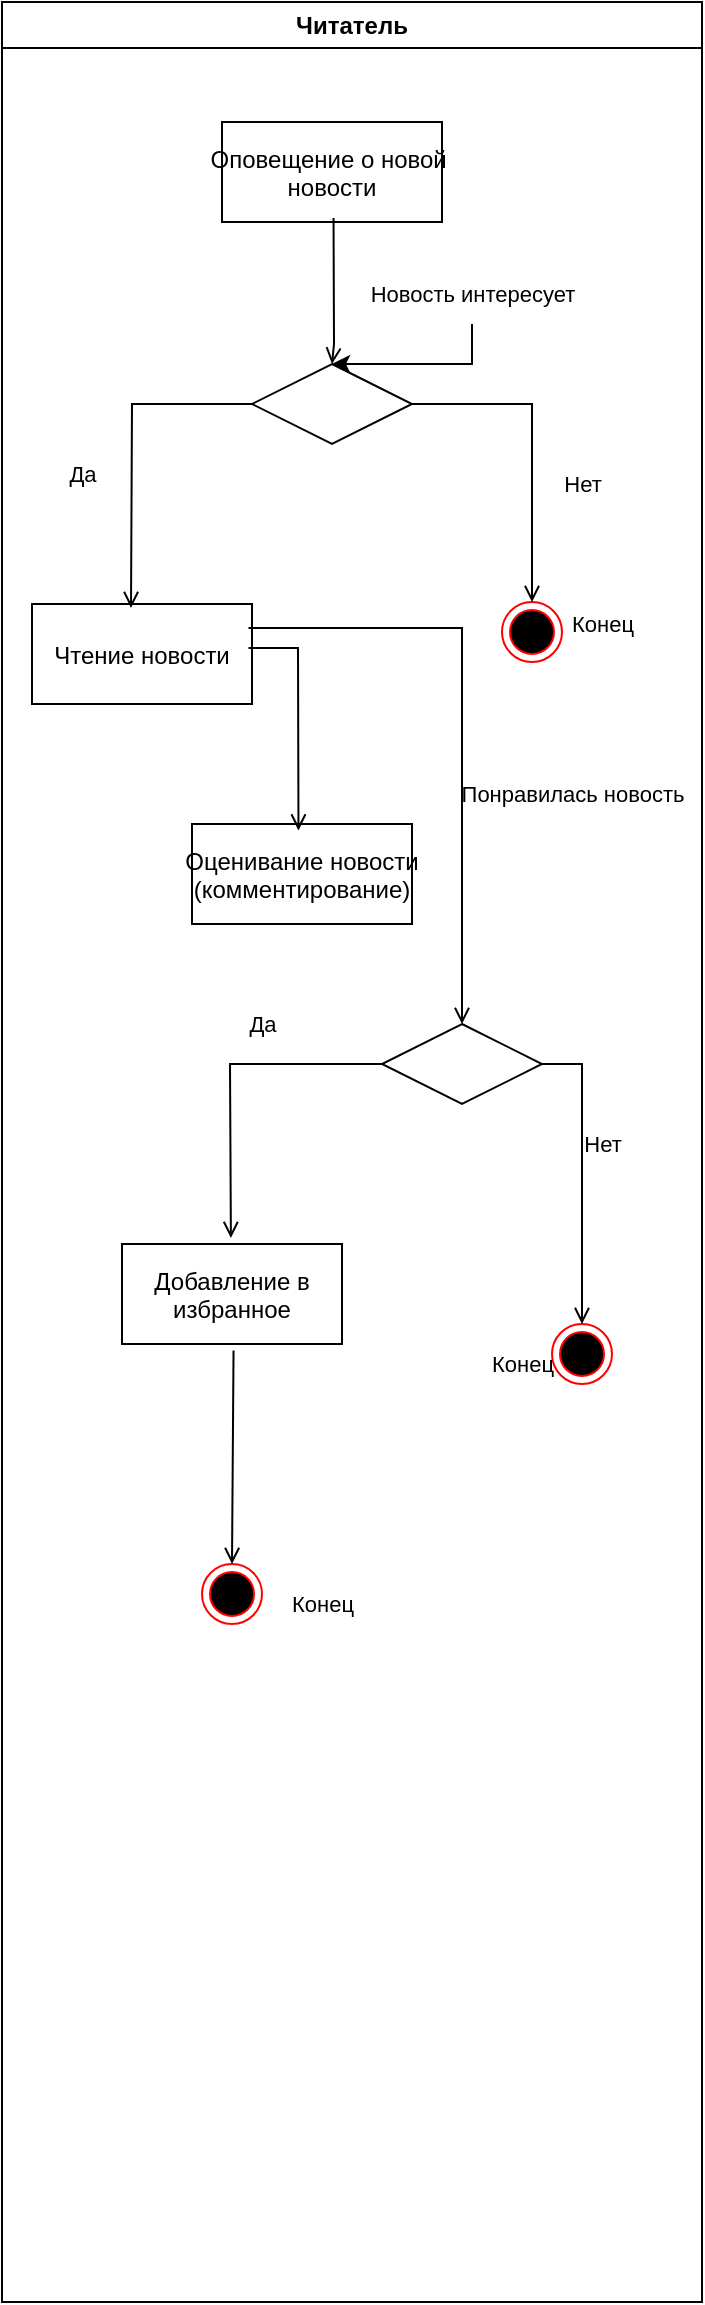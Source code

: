 <mxfile version="20.4.0" type="device"><diagram id="NnauTeSt28f_niZ7gIhi" name="Page-1"><mxGraphModel dx="1349" dy="755" grid="1" gridSize="10" guides="1" tooltips="1" connect="1" arrows="1" fold="1" page="1" pageScale="1" pageWidth="827" pageHeight="1169" math="0" shadow="0"><root><mxCell id="0"/><mxCell id="1" parent="0"/><mxCell id="lRtYuk8w7CN1a7qJsi4T-66" value="Читатель" style="swimlane;whiteSpace=wrap" parent="1" vertex="1"><mxGeometry x="530" y="10" width="350" height="1150" as="geometry"/></mxCell><mxCell id="lRtYuk8w7CN1a7qJsi4T-131" value="Оповещение о новой &#10;новости" style="" parent="lRtYuk8w7CN1a7qJsi4T-66" vertex="1"><mxGeometry x="110" y="60" width="110" height="50" as="geometry"/></mxCell><mxCell id="lRtYuk8w7CN1a7qJsi4T-133" value="" style="rhombus;fillColor=#FFFFFF;strokeColor=#000000;" parent="lRtYuk8w7CN1a7qJsi4T-66" vertex="1"><mxGeometry x="125" y="181" width="80" height="40" as="geometry"/></mxCell><mxCell id="lRtYuk8w7CN1a7qJsi4T-134" value="" style="endArrow=open;strokeColor=#000000;endFill=1;rounded=0;exitX=0.507;exitY=0.96;exitDx=0;exitDy=0;entryX=0.5;entryY=0;entryDx=0;entryDy=0;exitPerimeter=0;" parent="lRtYuk8w7CN1a7qJsi4T-66" source="lRtYuk8w7CN1a7qJsi4T-131" target="lRtYuk8w7CN1a7qJsi4T-133" edge="1"><mxGeometry relative="1" as="geometry"><mxPoint x="-565" y="170" as="sourcePoint"/><mxPoint x="-565" y="225" as="targetPoint"/><Array as="points"><mxPoint x="166" y="171"/></Array></mxGeometry></mxCell><mxCell id="UZCbKaNGCATiROmyj9aa-2" value="" style="edgeStyle=orthogonalEdgeStyle;rounded=0;orthogonalLoop=1;jettySize=auto;html=1;strokeColor=#000000;" edge="1" parent="lRtYuk8w7CN1a7qJsi4T-66" source="lRtYuk8w7CN1a7qJsi4T-135" target="lRtYuk8w7CN1a7qJsi4T-133"><mxGeometry relative="1" as="geometry"/></mxCell><mxCell id="lRtYuk8w7CN1a7qJsi4T-135" value="Новость интересует" style="text;html=1;align=center;verticalAlign=middle;resizable=0;points=[];autosize=1;strokeColor=none;fillColor=none;fontSize=11;" parent="lRtYuk8w7CN1a7qJsi4T-66" vertex="1"><mxGeometry x="170" y="131" width="130" height="30" as="geometry"/></mxCell><mxCell id="lRtYuk8w7CN1a7qJsi4T-136" value="Чтение новости" style="" parent="lRtYuk8w7CN1a7qJsi4T-66" vertex="1"><mxGeometry x="15" y="301" width="110" height="50" as="geometry"/></mxCell><mxCell id="lRtYuk8w7CN1a7qJsi4T-137" value="" style="endArrow=open;strokeColor=#000000;endFill=1;rounded=0;exitX=0;exitY=0.5;exitDx=0;exitDy=0;entryX=0.45;entryY=0.04;entryDx=0;entryDy=0;entryPerimeter=0;" parent="lRtYuk8w7CN1a7qJsi4T-66" source="lRtYuk8w7CN1a7qJsi4T-133" target="lRtYuk8w7CN1a7qJsi4T-136" edge="1"><mxGeometry relative="1" as="geometry"><mxPoint x="-565" y="170" as="sourcePoint"/><mxPoint x="-565" y="225" as="targetPoint"/><Array as="points"><mxPoint x="65" y="201"/></Array></mxGeometry></mxCell><mxCell id="lRtYuk8w7CN1a7qJsi4T-138" value="Да" style="text;html=1;align=center;verticalAlign=middle;resizable=0;points=[];autosize=1;strokeColor=none;fillColor=none;fontSize=11;" parent="lRtYuk8w7CN1a7qJsi4T-66" vertex="1"><mxGeometry x="20" y="221" width="40" height="30" as="geometry"/></mxCell><mxCell id="lRtYuk8w7CN1a7qJsi4T-146" value="Оценивание новости&#10;(комментирование)" style="" parent="lRtYuk8w7CN1a7qJsi4T-66" vertex="1"><mxGeometry x="95" y="411" width="110" height="50" as="geometry"/></mxCell><mxCell id="lRtYuk8w7CN1a7qJsi4T-147" value="" style="endArrow=open;strokeColor=#000000;endFill=1;rounded=0;exitX=0.984;exitY=0.44;exitDx=0;exitDy=0;exitPerimeter=0;entryX=0.484;entryY=0.065;entryDx=0;entryDy=0;entryPerimeter=0;" parent="lRtYuk8w7CN1a7qJsi4T-66" source="lRtYuk8w7CN1a7qJsi4T-136" target="lRtYuk8w7CN1a7qJsi4T-146" edge="1"><mxGeometry relative="1" as="geometry"><mxPoint x="-565" y="170" as="sourcePoint"/><mxPoint x="150" y="391" as="targetPoint"/><Array as="points"><mxPoint x="148" y="323"/></Array></mxGeometry></mxCell><mxCell id="lRtYuk8w7CN1a7qJsi4T-178" value="" style="rhombus;fillColor=#FFFFFF;strokeColor=#000000;" parent="lRtYuk8w7CN1a7qJsi4T-66" vertex="1"><mxGeometry x="190" y="511" width="80" height="40" as="geometry"/></mxCell><mxCell id="lRtYuk8w7CN1a7qJsi4T-177" value="" style="endArrow=open;strokeColor=#000000;endFill=1;rounded=0;exitX=0.984;exitY=0.24;exitDx=0;exitDy=0;exitPerimeter=0;entryX=0.5;entryY=0;entryDx=0;entryDy=0;" parent="lRtYuk8w7CN1a7qJsi4T-66" source="lRtYuk8w7CN1a7qJsi4T-136" target="lRtYuk8w7CN1a7qJsi4T-178" edge="1"><mxGeometry relative="1" as="geometry"><mxPoint x="-565" y="575" as="sourcePoint"/><mxPoint x="-565" y="631" as="targetPoint"/><Array as="points"><mxPoint x="230" y="313"/></Array></mxGeometry></mxCell><mxCell id="lRtYuk8w7CN1a7qJsi4T-179" value="Понравилась новость" style="text;html=1;align=center;verticalAlign=middle;resizable=0;points=[];autosize=1;strokeColor=none;fillColor=none;fontSize=11;" parent="lRtYuk8w7CN1a7qJsi4T-66" vertex="1"><mxGeometry x="220" y="381" width="130" height="30" as="geometry"/></mxCell><mxCell id="lRtYuk8w7CN1a7qJsi4T-181" value="Добавление в &#10;избранное" style="" parent="lRtYuk8w7CN1a7qJsi4T-66" vertex="1"><mxGeometry x="60" y="621" width="110" height="50" as="geometry"/></mxCell><mxCell id="lRtYuk8w7CN1a7qJsi4T-180" value="" style="endArrow=open;strokeColor=#000000;endFill=1;rounded=0;exitX=0;exitY=0.5;exitDx=0;exitDy=0;entryX=0.495;entryY=-0.06;entryDx=0;entryDy=0;entryPerimeter=0;" parent="lRtYuk8w7CN1a7qJsi4T-66" source="lRtYuk8w7CN1a7qJsi4T-178" target="lRtYuk8w7CN1a7qJsi4T-181" edge="1"><mxGeometry relative="1" as="geometry"><mxPoint x="-565" y="471" as="sourcePoint"/><mxPoint x="-565" y="525" as="targetPoint"/><Array as="points"><mxPoint x="114" y="531"/></Array></mxGeometry></mxCell><mxCell id="lRtYuk8w7CN1a7qJsi4T-186" value="" style="ellipse;shape=endState;fillColor=#000000;strokeColor=#ff0000" parent="lRtYuk8w7CN1a7qJsi4T-66" vertex="1"><mxGeometry x="100" y="781" width="30" height="30" as="geometry"/></mxCell><mxCell id="lRtYuk8w7CN1a7qJsi4T-187" value="" style="endArrow=open;strokeColor=#000000;endFill=1;rounded=0;exitX=0.507;exitY=1.065;exitDx=0;exitDy=0;exitPerimeter=0;entryX=0.5;entryY=0;entryDx=0;entryDy=0;" parent="lRtYuk8w7CN1a7qJsi4T-66" source="lRtYuk8w7CN1a7qJsi4T-181" target="lRtYuk8w7CN1a7qJsi4T-186" edge="1"><mxGeometry relative="1" as="geometry"><mxPoint x="-565" y="575" as="sourcePoint"/><mxPoint x="-565" y="631" as="targetPoint"/></mxGeometry></mxCell><mxCell id="lRtYuk8w7CN1a7qJsi4T-140" value="" style="ellipse;shape=endState;fillColor=#000000;strokeColor=#ff0000" parent="1" vertex="1"><mxGeometry x="780" y="310" width="30" height="30" as="geometry"/></mxCell><mxCell id="lRtYuk8w7CN1a7qJsi4T-143" value="" style="endArrow=open;strokeColor=#000000;endFill=1;rounded=0;exitX=1;exitY=0.5;exitDx=0;exitDy=0;entryX=0.5;entryY=0;entryDx=0;entryDy=0;" parent="1" source="lRtYuk8w7CN1a7qJsi4T-133" target="lRtYuk8w7CN1a7qJsi4T-140" edge="1"><mxGeometry relative="1" as="geometry"><mxPoint x="-35" y="361" as="sourcePoint"/><mxPoint x="-35" y="430" as="targetPoint"/><Array as="points"><mxPoint x="795" y="211"/></Array></mxGeometry></mxCell><mxCell id="lRtYuk8w7CN1a7qJsi4T-144" value="Нет" style="text;html=1;align=center;verticalAlign=middle;resizable=0;points=[];autosize=1;strokeColor=none;fillColor=none;fontSize=11;" parent="1" vertex="1"><mxGeometry x="800" y="236" width="40" height="30" as="geometry"/></mxCell><mxCell id="lRtYuk8w7CN1a7qJsi4T-145" value="Конец" style="text;html=1;align=center;verticalAlign=middle;resizable=0;points=[];autosize=1;strokeColor=none;fillColor=none;fontSize=11;" parent="1" vertex="1"><mxGeometry x="805" y="306" width="50" height="30" as="geometry"/></mxCell><mxCell id="lRtYuk8w7CN1a7qJsi4T-182" value="Да" style="text;html=1;align=center;verticalAlign=middle;resizable=0;points=[];autosize=1;strokeColor=none;fillColor=none;fontSize=11;" parent="1" vertex="1"><mxGeometry x="640" y="506" width="40" height="30" as="geometry"/></mxCell><mxCell id="lRtYuk8w7CN1a7qJsi4T-184" value="Нет" style="text;html=1;align=center;verticalAlign=middle;resizable=0;points=[];autosize=1;strokeColor=none;fillColor=none;fontSize=11;" parent="1" vertex="1"><mxGeometry x="810" y="566" width="40" height="30" as="geometry"/></mxCell><mxCell id="lRtYuk8w7CN1a7qJsi4T-185" value="" style="ellipse;shape=endState;fillColor=#000000;strokeColor=#ff0000" parent="1" vertex="1"><mxGeometry x="805" y="671" width="30" height="30" as="geometry"/></mxCell><mxCell id="lRtYuk8w7CN1a7qJsi4T-189" value="" style="endArrow=open;strokeColor=default;endFill=1;rounded=0;exitX=1;exitY=0.5;exitDx=0;exitDy=0;entryX=0.5;entryY=0;entryDx=0;entryDy=0;" parent="1" source="lRtYuk8w7CN1a7qJsi4T-178" target="lRtYuk8w7CN1a7qJsi4T-185" edge="1"><mxGeometry relative="1" as="geometry"><mxPoint x="-25" y="595" as="sourcePoint"/><mxPoint x="-25" y="651" as="targetPoint"/><Array as="points"><mxPoint x="820" y="541"/></Array></mxGeometry></mxCell><mxCell id="lRtYuk8w7CN1a7qJsi4T-190" value="Конец" style="text;html=1;align=center;verticalAlign=middle;resizable=0;points=[];autosize=1;strokeColor=none;fillColor=none;fontSize=11;" parent="1" vertex="1"><mxGeometry x="765" y="676" width="50" height="30" as="geometry"/></mxCell><mxCell id="lRtYuk8w7CN1a7qJsi4T-191" value="Конец" style="text;html=1;align=center;verticalAlign=middle;resizable=0;points=[];autosize=1;strokeColor=none;fillColor=none;fontSize=11;" parent="1" vertex="1"><mxGeometry x="665" y="796" width="50" height="30" as="geometry"/></mxCell></root></mxGraphModel></diagram></mxfile>